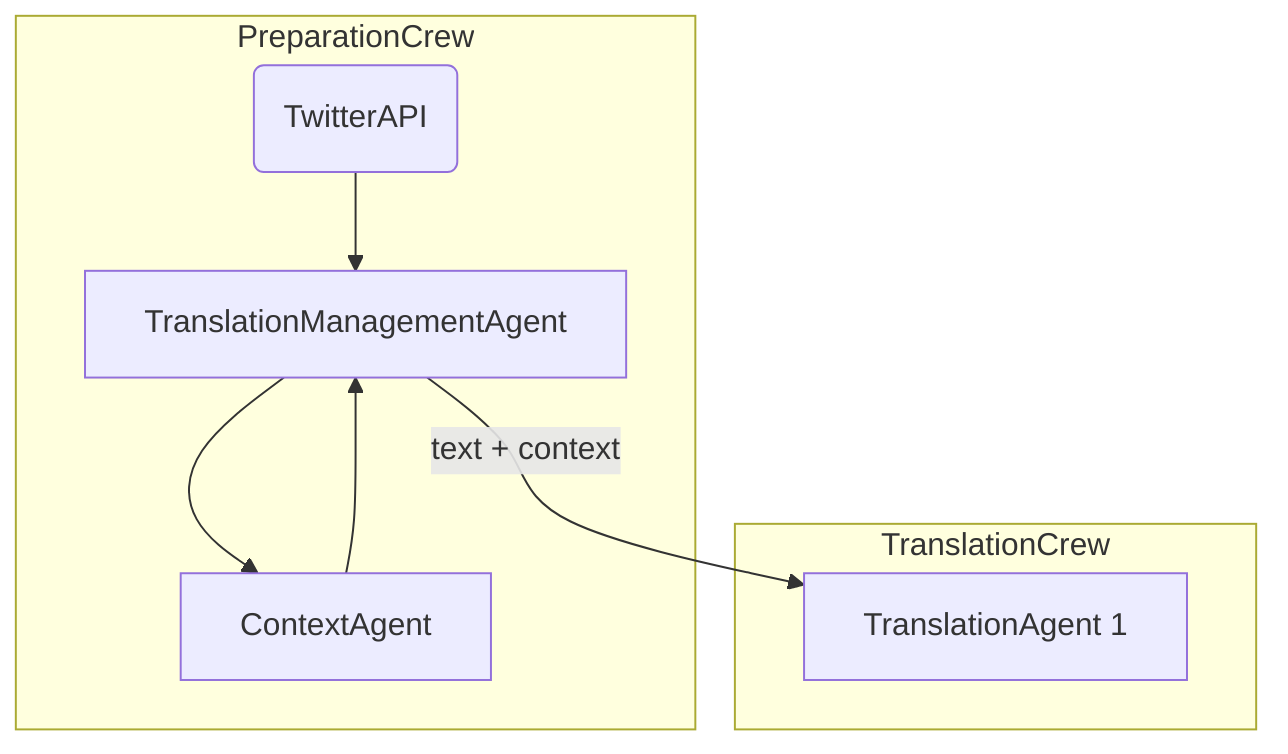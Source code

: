 flowchart TD
    subgraph PreparationCrew
        t(TwitterAPI)
        M[TranslationManagementAgent]
        C[ContextAgent]
    end

    subgraph TranslationCrew
        T1[TranslationAgent 1]
    end

    t --> M
    M --> C
    C --> M
    M -->|text + context| T1